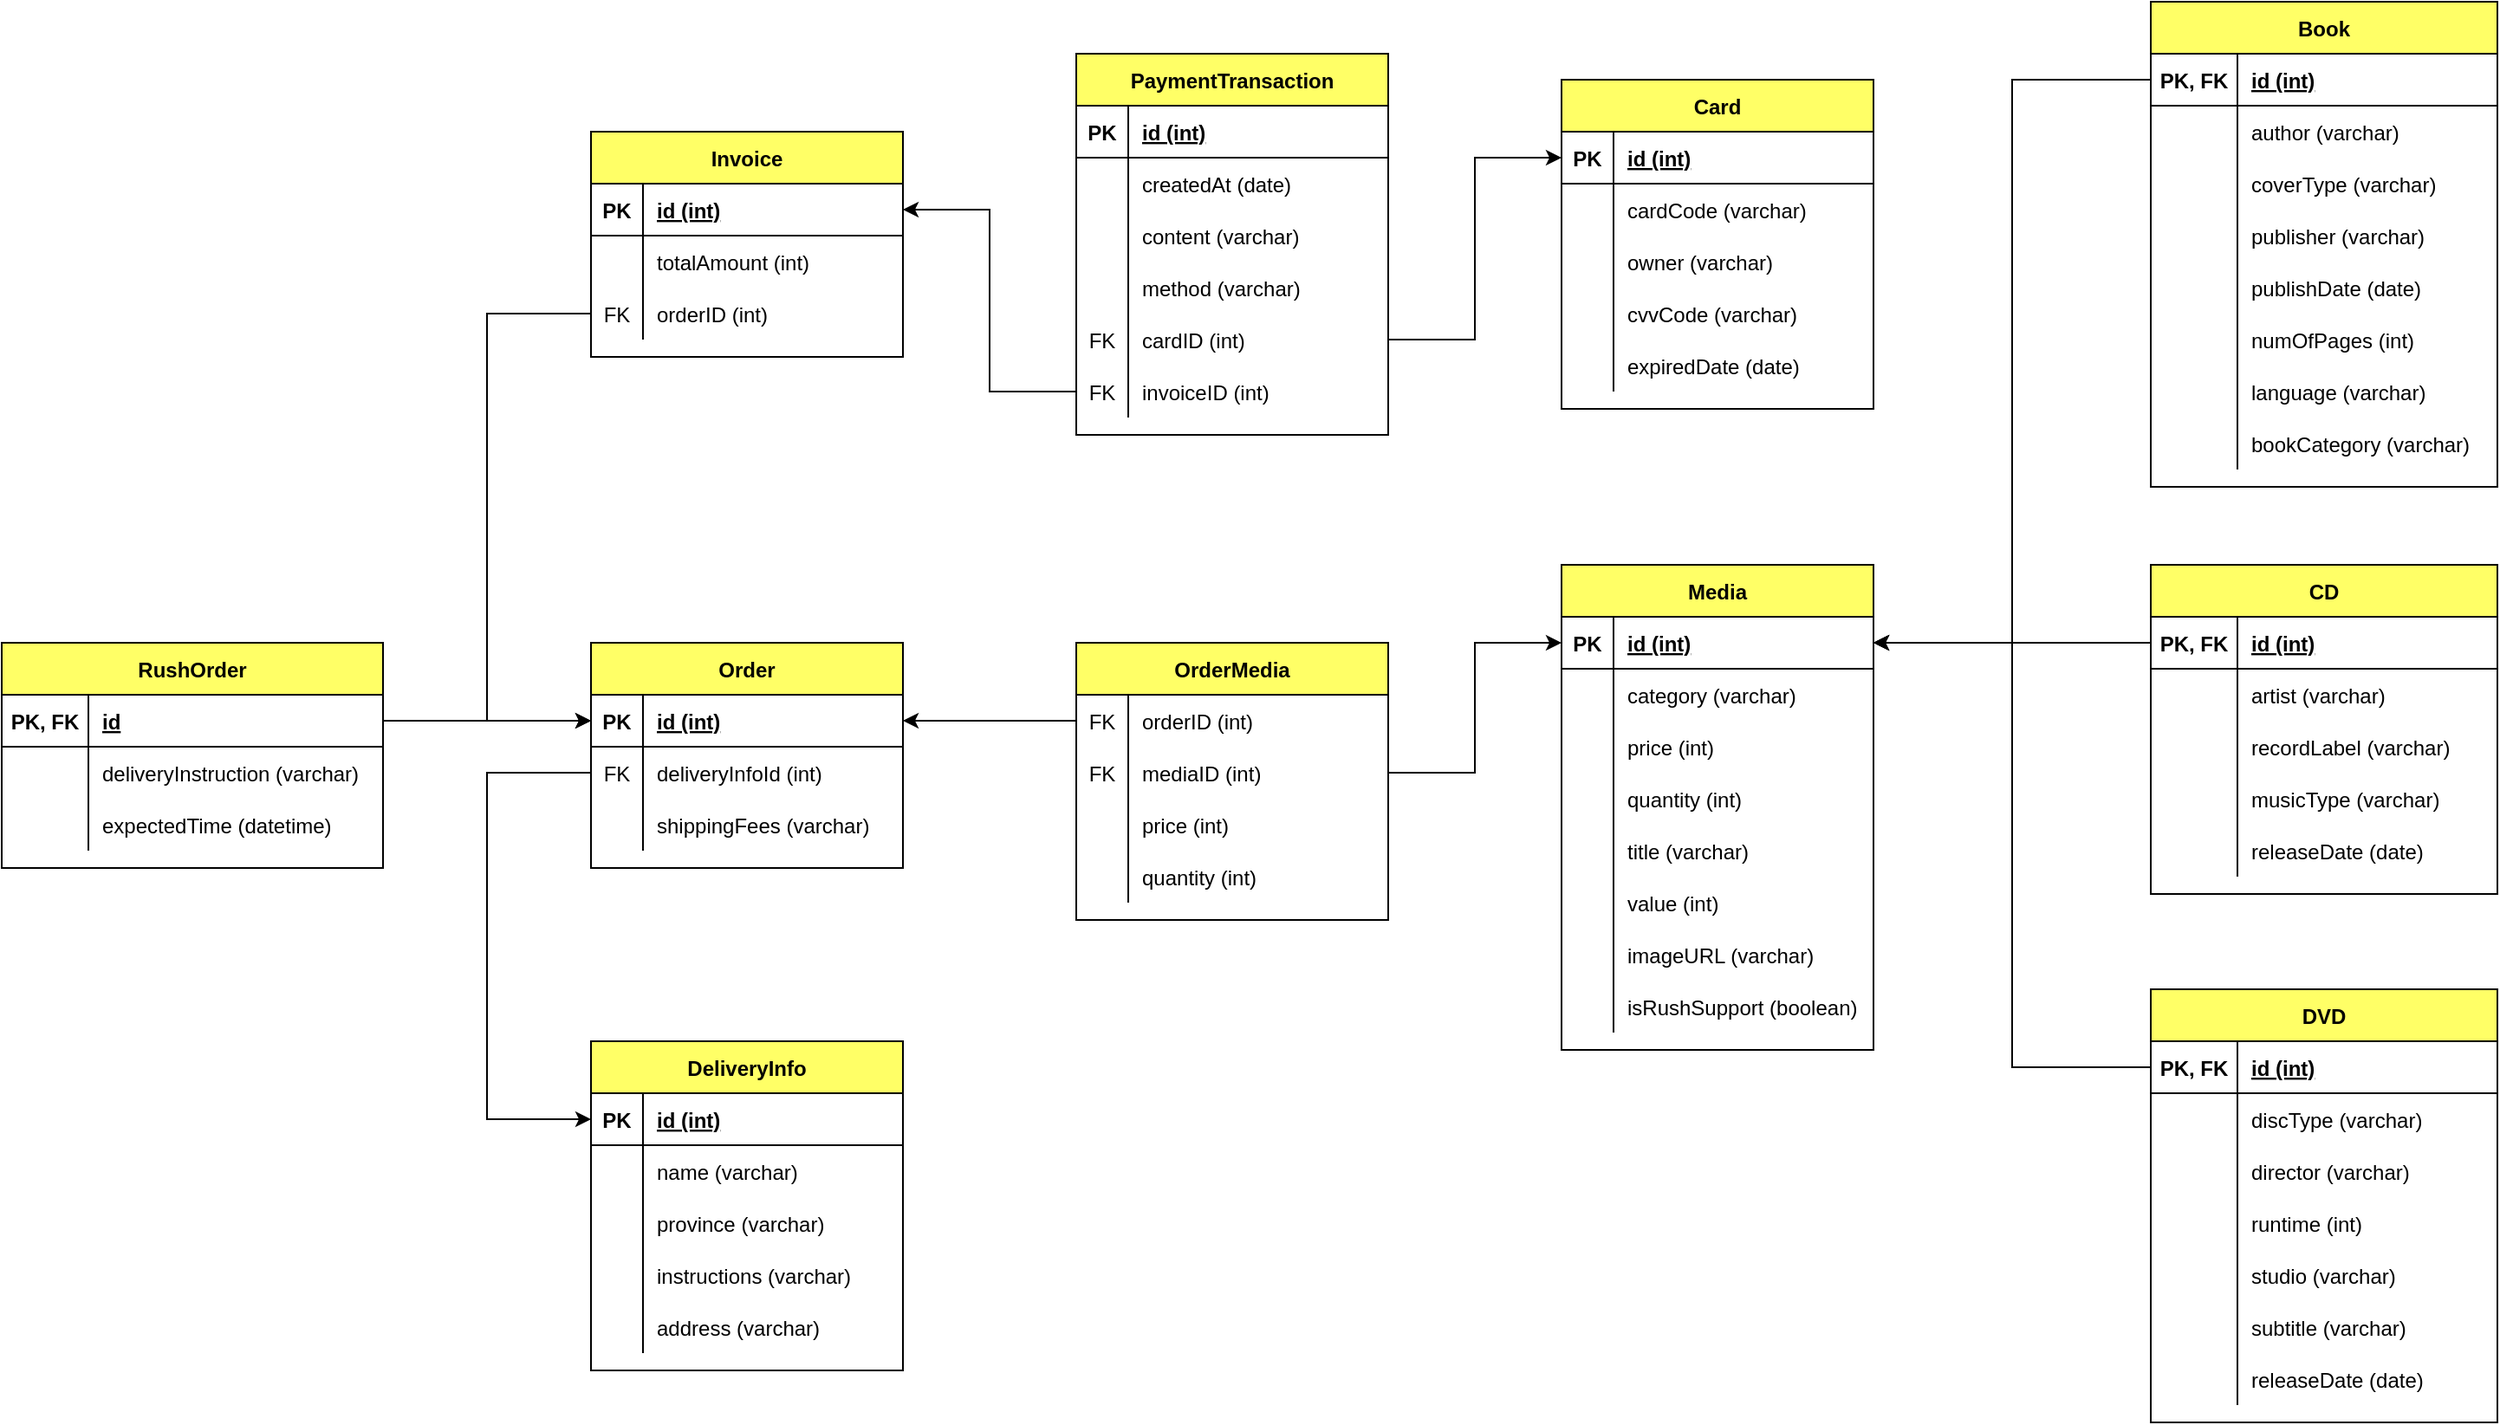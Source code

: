 <mxfile version="13.9.9" type="device"><diagram id="jTxpqxysxHSaUCalRtSN" name="Page-1"><mxGraphModel dx="1326" dy="806" grid="1" gridSize="10" guides="1" tooltips="1" connect="1" arrows="1" fold="1" page="1" pageScale="1" pageWidth="850" pageHeight="1100" math="0" shadow="0"><root><mxCell id="0"/><mxCell id="1" parent="0"/><mxCell id="RI4jL3FnaMd3yiGKj_Gd-1" value="DeliveryInfo" style="shape=table;startSize=30;container=1;collapsible=1;childLayout=tableLayout;fixedRows=1;rowLines=0;fontStyle=1;align=center;resizeLast=1;fillColor=#FFFF66;" parent="1" vertex="1"><mxGeometry x="390" y="710" width="180" height="190" as="geometry"/></mxCell><mxCell id="RI4jL3FnaMd3yiGKj_Gd-2" value="" style="shape=partialRectangle;collapsible=0;dropTarget=0;pointerEvents=0;fillColor=none;top=0;left=0;bottom=1;right=0;points=[[0,0.5],[1,0.5]];portConstraint=eastwest;" parent="RI4jL3FnaMd3yiGKj_Gd-1" vertex="1"><mxGeometry y="30" width="180" height="30" as="geometry"/></mxCell><mxCell id="RI4jL3FnaMd3yiGKj_Gd-3" value="PK" style="shape=partialRectangle;connectable=0;fillColor=none;top=0;left=0;bottom=0;right=0;fontStyle=1;overflow=hidden;" parent="RI4jL3FnaMd3yiGKj_Gd-2" vertex="1"><mxGeometry width="30" height="30" as="geometry"/></mxCell><mxCell id="RI4jL3FnaMd3yiGKj_Gd-4" value="id (int)" style="shape=partialRectangle;connectable=0;fillColor=none;top=0;left=0;bottom=0;right=0;align=left;spacingLeft=6;fontStyle=5;overflow=hidden;" parent="RI4jL3FnaMd3yiGKj_Gd-2" vertex="1"><mxGeometry x="30" width="150" height="30" as="geometry"/></mxCell><mxCell id="RI4jL3FnaMd3yiGKj_Gd-5" value="" style="shape=partialRectangle;collapsible=0;dropTarget=0;pointerEvents=0;fillColor=none;top=0;left=0;bottom=0;right=0;points=[[0,0.5],[1,0.5]];portConstraint=eastwest;" parent="RI4jL3FnaMd3yiGKj_Gd-1" vertex="1"><mxGeometry y="60" width="180" height="30" as="geometry"/></mxCell><mxCell id="RI4jL3FnaMd3yiGKj_Gd-6" value="" style="shape=partialRectangle;connectable=0;fillColor=none;top=0;left=0;bottom=0;right=0;editable=1;overflow=hidden;" parent="RI4jL3FnaMd3yiGKj_Gd-5" vertex="1"><mxGeometry width="30" height="30" as="geometry"/></mxCell><mxCell id="RI4jL3FnaMd3yiGKj_Gd-7" value="name (varchar)" style="shape=partialRectangle;connectable=0;fillColor=none;top=0;left=0;bottom=0;right=0;align=left;spacingLeft=6;overflow=hidden;" parent="RI4jL3FnaMd3yiGKj_Gd-5" vertex="1"><mxGeometry x="30" width="150" height="30" as="geometry"/></mxCell><mxCell id="RI4jL3FnaMd3yiGKj_Gd-8" value="" style="shape=partialRectangle;collapsible=0;dropTarget=0;pointerEvents=0;fillColor=none;top=0;left=0;bottom=0;right=0;points=[[0,0.5],[1,0.5]];portConstraint=eastwest;" parent="RI4jL3FnaMd3yiGKj_Gd-1" vertex="1"><mxGeometry y="90" width="180" height="30" as="geometry"/></mxCell><mxCell id="RI4jL3FnaMd3yiGKj_Gd-9" value="" style="shape=partialRectangle;connectable=0;fillColor=none;top=0;left=0;bottom=0;right=0;editable=1;overflow=hidden;" parent="RI4jL3FnaMd3yiGKj_Gd-8" vertex="1"><mxGeometry width="30" height="30" as="geometry"/></mxCell><mxCell id="RI4jL3FnaMd3yiGKj_Gd-10" value="province (varchar)" style="shape=partialRectangle;connectable=0;fillColor=none;top=0;left=0;bottom=0;right=0;align=left;spacingLeft=6;overflow=hidden;" parent="RI4jL3FnaMd3yiGKj_Gd-8" vertex="1"><mxGeometry x="30" width="150" height="30" as="geometry"/></mxCell><mxCell id="RI4jL3FnaMd3yiGKj_Gd-11" value="" style="shape=partialRectangle;collapsible=0;dropTarget=0;pointerEvents=0;fillColor=none;top=0;left=0;bottom=0;right=0;points=[[0,0.5],[1,0.5]];portConstraint=eastwest;" parent="RI4jL3FnaMd3yiGKj_Gd-1" vertex="1"><mxGeometry y="120" width="180" height="30" as="geometry"/></mxCell><mxCell id="RI4jL3FnaMd3yiGKj_Gd-12" value="" style="shape=partialRectangle;connectable=0;fillColor=none;top=0;left=0;bottom=0;right=0;editable=1;overflow=hidden;" parent="RI4jL3FnaMd3yiGKj_Gd-11" vertex="1"><mxGeometry width="30" height="30" as="geometry"/></mxCell><mxCell id="RI4jL3FnaMd3yiGKj_Gd-13" value="instructions (varchar)" style="shape=partialRectangle;connectable=0;fillColor=none;top=0;left=0;bottom=0;right=0;align=left;spacingLeft=6;overflow=hidden;" parent="RI4jL3FnaMd3yiGKj_Gd-11" vertex="1"><mxGeometry x="30" width="150" height="30" as="geometry"/></mxCell><mxCell id="RI4jL3FnaMd3yiGKj_Gd-15" value="" style="shape=partialRectangle;collapsible=0;dropTarget=0;pointerEvents=0;fillColor=none;top=0;left=0;bottom=0;right=0;points=[[0,0.5],[1,0.5]];portConstraint=eastwest;" parent="RI4jL3FnaMd3yiGKj_Gd-1" vertex="1"><mxGeometry y="150" width="180" height="30" as="geometry"/></mxCell><mxCell id="RI4jL3FnaMd3yiGKj_Gd-16" value="" style="shape=partialRectangle;connectable=0;fillColor=none;top=0;left=0;bottom=0;right=0;editable=1;overflow=hidden;" parent="RI4jL3FnaMd3yiGKj_Gd-15" vertex="1"><mxGeometry width="30" height="30" as="geometry"/></mxCell><mxCell id="RI4jL3FnaMd3yiGKj_Gd-17" value="address (varchar)" style="shape=partialRectangle;connectable=0;fillColor=none;top=0;left=0;bottom=0;right=0;align=left;spacingLeft=6;overflow=hidden;" parent="RI4jL3FnaMd3yiGKj_Gd-15" vertex="1"><mxGeometry x="30" width="150" height="30" as="geometry"/></mxCell><mxCell id="RI4jL3FnaMd3yiGKj_Gd-18" value="Order" style="shape=table;startSize=30;container=1;collapsible=1;childLayout=tableLayout;fixedRows=1;rowLines=0;fontStyle=1;align=center;resizeLast=1;fillColor=#FFFF66;" parent="1" vertex="1"><mxGeometry x="390" y="480" width="180" height="130" as="geometry"/></mxCell><mxCell id="RI4jL3FnaMd3yiGKj_Gd-19" value="" style="shape=partialRectangle;collapsible=0;dropTarget=0;pointerEvents=0;fillColor=none;top=0;left=0;bottom=1;right=0;points=[[0,0.5],[1,0.5]];portConstraint=eastwest;" parent="RI4jL3FnaMd3yiGKj_Gd-18" vertex="1"><mxGeometry y="30" width="180" height="30" as="geometry"/></mxCell><mxCell id="RI4jL3FnaMd3yiGKj_Gd-20" value="PK" style="shape=partialRectangle;connectable=0;fillColor=none;top=0;left=0;bottom=0;right=0;fontStyle=1;overflow=hidden;" parent="RI4jL3FnaMd3yiGKj_Gd-19" vertex="1"><mxGeometry width="30" height="30" as="geometry"/></mxCell><mxCell id="RI4jL3FnaMd3yiGKj_Gd-21" value="id (int)" style="shape=partialRectangle;connectable=0;fillColor=none;top=0;left=0;bottom=0;right=0;align=left;spacingLeft=6;fontStyle=5;overflow=hidden;" parent="RI4jL3FnaMd3yiGKj_Gd-19" vertex="1"><mxGeometry x="30" width="150" height="30" as="geometry"/></mxCell><mxCell id="RI4jL3FnaMd3yiGKj_Gd-25" value="" style="shape=partialRectangle;collapsible=0;dropTarget=0;pointerEvents=0;fillColor=none;top=0;left=0;bottom=0;right=0;points=[[0,0.5],[1,0.5]];portConstraint=eastwest;" parent="RI4jL3FnaMd3yiGKj_Gd-18" vertex="1"><mxGeometry y="60" width="180" height="30" as="geometry"/></mxCell><mxCell id="RI4jL3FnaMd3yiGKj_Gd-26" value="FK" style="shape=partialRectangle;connectable=0;fillColor=none;top=0;left=0;bottom=0;right=0;editable=1;overflow=hidden;" parent="RI4jL3FnaMd3yiGKj_Gd-25" vertex="1"><mxGeometry width="30" height="30" as="geometry"/></mxCell><mxCell id="RI4jL3FnaMd3yiGKj_Gd-27" value="deliveryInfoId (int)" style="shape=partialRectangle;connectable=0;fillColor=none;top=0;left=0;bottom=0;right=0;align=left;spacingLeft=6;overflow=hidden;" parent="RI4jL3FnaMd3yiGKj_Gd-25" vertex="1"><mxGeometry x="30" width="150" height="30" as="geometry"/></mxCell><mxCell id="RI4jL3FnaMd3yiGKj_Gd-22" value="" style="shape=partialRectangle;collapsible=0;dropTarget=0;pointerEvents=0;fillColor=none;top=0;left=0;bottom=0;right=0;points=[[0,0.5],[1,0.5]];portConstraint=eastwest;" parent="RI4jL3FnaMd3yiGKj_Gd-18" vertex="1"><mxGeometry y="90" width="180" height="30" as="geometry"/></mxCell><mxCell id="RI4jL3FnaMd3yiGKj_Gd-23" value="" style="shape=partialRectangle;connectable=0;fillColor=none;top=0;left=0;bottom=0;right=0;editable=1;overflow=hidden;" parent="RI4jL3FnaMd3yiGKj_Gd-22" vertex="1"><mxGeometry width="30" height="30" as="geometry"/></mxCell><mxCell id="RI4jL3FnaMd3yiGKj_Gd-24" value="shippingFees (varchar)" style="shape=partialRectangle;connectable=0;fillColor=none;top=0;left=0;bottom=0;right=0;align=left;spacingLeft=6;overflow=hidden;" parent="RI4jL3FnaMd3yiGKj_Gd-22" vertex="1"><mxGeometry x="30" width="150" height="30" as="geometry"/></mxCell><mxCell id="RI4jL3FnaMd3yiGKj_Gd-37" value="OrderMedia" style="shape=table;startSize=30;container=1;collapsible=1;childLayout=tableLayout;fixedRows=1;rowLines=0;fontStyle=1;align=center;resizeLast=1;fillColor=#FFFF66;" parent="1" vertex="1"><mxGeometry x="670" y="480" width="180" height="160" as="geometry"/></mxCell><mxCell id="RI4jL3FnaMd3yiGKj_Gd-41" value="" style="shape=partialRectangle;collapsible=0;dropTarget=0;pointerEvents=0;fillColor=none;top=0;left=0;bottom=0;right=0;points=[[0,0.5],[1,0.5]];portConstraint=eastwest;" parent="RI4jL3FnaMd3yiGKj_Gd-37" vertex="1"><mxGeometry y="30" width="180" height="30" as="geometry"/></mxCell><mxCell id="RI4jL3FnaMd3yiGKj_Gd-42" value="FK" style="shape=partialRectangle;connectable=0;fillColor=none;top=0;left=0;bottom=0;right=0;editable=1;overflow=hidden;" parent="RI4jL3FnaMd3yiGKj_Gd-41" vertex="1"><mxGeometry width="30" height="30" as="geometry"/></mxCell><mxCell id="RI4jL3FnaMd3yiGKj_Gd-43" value="orderID (int)" style="shape=partialRectangle;connectable=0;fillColor=none;top=0;left=0;bottom=0;right=0;align=left;spacingLeft=6;overflow=hidden;" parent="RI4jL3FnaMd3yiGKj_Gd-41" vertex="1"><mxGeometry x="30" width="150" height="30" as="geometry"/></mxCell><mxCell id="RI4jL3FnaMd3yiGKj_Gd-50" value="" style="shape=partialRectangle;collapsible=0;dropTarget=0;pointerEvents=0;fillColor=none;top=0;left=0;bottom=0;right=0;points=[[0,0.5],[1,0.5]];portConstraint=eastwest;" parent="RI4jL3FnaMd3yiGKj_Gd-37" vertex="1"><mxGeometry y="60" width="180" height="30" as="geometry"/></mxCell><mxCell id="RI4jL3FnaMd3yiGKj_Gd-51" value="FK" style="shape=partialRectangle;connectable=0;fillColor=none;top=0;left=0;bottom=0;right=0;editable=1;overflow=hidden;" parent="RI4jL3FnaMd3yiGKj_Gd-50" vertex="1"><mxGeometry width="30" height="30" as="geometry"/></mxCell><mxCell id="RI4jL3FnaMd3yiGKj_Gd-52" value="mediaID (int)" style="shape=partialRectangle;connectable=0;fillColor=none;top=0;left=0;bottom=0;right=0;align=left;spacingLeft=6;overflow=hidden;" parent="RI4jL3FnaMd3yiGKj_Gd-50" vertex="1"><mxGeometry x="30" width="150" height="30" as="geometry"/></mxCell><mxCell id="RI4jL3FnaMd3yiGKj_Gd-44" value="" style="shape=partialRectangle;collapsible=0;dropTarget=0;pointerEvents=0;fillColor=none;top=0;left=0;bottom=0;right=0;points=[[0,0.5],[1,0.5]];portConstraint=eastwest;" parent="RI4jL3FnaMd3yiGKj_Gd-37" vertex="1"><mxGeometry y="90" width="180" height="30" as="geometry"/></mxCell><mxCell id="RI4jL3FnaMd3yiGKj_Gd-45" value="" style="shape=partialRectangle;connectable=0;fillColor=none;top=0;left=0;bottom=0;right=0;editable=1;overflow=hidden;" parent="RI4jL3FnaMd3yiGKj_Gd-44" vertex="1"><mxGeometry width="30" height="30" as="geometry"/></mxCell><mxCell id="RI4jL3FnaMd3yiGKj_Gd-46" value="price (int)" style="shape=partialRectangle;connectable=0;fillColor=none;top=0;left=0;bottom=0;right=0;align=left;spacingLeft=6;overflow=hidden;" parent="RI4jL3FnaMd3yiGKj_Gd-44" vertex="1"><mxGeometry x="30" width="150" height="30" as="geometry"/></mxCell><mxCell id="RI4jL3FnaMd3yiGKj_Gd-47" value="" style="shape=partialRectangle;collapsible=0;dropTarget=0;pointerEvents=0;fillColor=none;top=0;left=0;bottom=0;right=0;points=[[0,0.5],[1,0.5]];portConstraint=eastwest;" parent="RI4jL3FnaMd3yiGKj_Gd-37" vertex="1"><mxGeometry y="120" width="180" height="30" as="geometry"/></mxCell><mxCell id="RI4jL3FnaMd3yiGKj_Gd-48" value="" style="shape=partialRectangle;connectable=0;fillColor=none;top=0;left=0;bottom=0;right=0;editable=1;overflow=hidden;" parent="RI4jL3FnaMd3yiGKj_Gd-47" vertex="1"><mxGeometry width="30" height="30" as="geometry"/></mxCell><mxCell id="RI4jL3FnaMd3yiGKj_Gd-49" value="quantity (int)" style="shape=partialRectangle;connectable=0;fillColor=none;top=0;left=0;bottom=0;right=0;align=left;spacingLeft=6;overflow=hidden;" parent="RI4jL3FnaMd3yiGKj_Gd-47" vertex="1"><mxGeometry x="30" width="150" height="30" as="geometry"/></mxCell><mxCell id="RI4jL3FnaMd3yiGKj_Gd-53" value="Media" style="shape=table;startSize=30;container=1;collapsible=1;childLayout=tableLayout;fixedRows=1;rowLines=0;fontStyle=1;align=center;resizeLast=1;fillColor=#FFFF66;" parent="1" vertex="1"><mxGeometry x="950" y="435" width="180" height="280" as="geometry"/></mxCell><mxCell id="RI4jL3FnaMd3yiGKj_Gd-54" value="" style="shape=partialRectangle;collapsible=0;dropTarget=0;pointerEvents=0;fillColor=none;top=0;left=0;bottom=1;right=0;points=[[0,0.5],[1,0.5]];portConstraint=eastwest;" parent="RI4jL3FnaMd3yiGKj_Gd-53" vertex="1"><mxGeometry y="30" width="180" height="30" as="geometry"/></mxCell><mxCell id="RI4jL3FnaMd3yiGKj_Gd-55" value="PK" style="shape=partialRectangle;connectable=0;fillColor=none;top=0;left=0;bottom=0;right=0;fontStyle=1;overflow=hidden;" parent="RI4jL3FnaMd3yiGKj_Gd-54" vertex="1"><mxGeometry width="30" height="30" as="geometry"/></mxCell><mxCell id="RI4jL3FnaMd3yiGKj_Gd-56" value="id (int)" style="shape=partialRectangle;connectable=0;fillColor=none;top=0;left=0;bottom=0;right=0;align=left;spacingLeft=6;fontStyle=5;overflow=hidden;" parent="RI4jL3FnaMd3yiGKj_Gd-54" vertex="1"><mxGeometry x="30" width="150" height="30" as="geometry"/></mxCell><mxCell id="RI4jL3FnaMd3yiGKj_Gd-57" value="" style="shape=partialRectangle;collapsible=0;dropTarget=0;pointerEvents=0;fillColor=none;top=0;left=0;bottom=0;right=0;points=[[0,0.5],[1,0.5]];portConstraint=eastwest;" parent="RI4jL3FnaMd3yiGKj_Gd-53" vertex="1"><mxGeometry y="60" width="180" height="30" as="geometry"/></mxCell><mxCell id="RI4jL3FnaMd3yiGKj_Gd-58" value="" style="shape=partialRectangle;connectable=0;fillColor=none;top=0;left=0;bottom=0;right=0;editable=1;overflow=hidden;" parent="RI4jL3FnaMd3yiGKj_Gd-57" vertex="1"><mxGeometry width="30" height="30" as="geometry"/></mxCell><mxCell id="RI4jL3FnaMd3yiGKj_Gd-59" value="category (varchar)" style="shape=partialRectangle;connectable=0;fillColor=none;top=0;left=0;bottom=0;right=0;align=left;spacingLeft=6;overflow=hidden;" parent="RI4jL3FnaMd3yiGKj_Gd-57" vertex="1"><mxGeometry x="30" width="150" height="30" as="geometry"/></mxCell><mxCell id="RI4jL3FnaMd3yiGKj_Gd-60" value="" style="shape=partialRectangle;collapsible=0;dropTarget=0;pointerEvents=0;fillColor=none;top=0;left=0;bottom=0;right=0;points=[[0,0.5],[1,0.5]];portConstraint=eastwest;" parent="RI4jL3FnaMd3yiGKj_Gd-53" vertex="1"><mxGeometry y="90" width="180" height="30" as="geometry"/></mxCell><mxCell id="RI4jL3FnaMd3yiGKj_Gd-61" value="" style="shape=partialRectangle;connectable=0;fillColor=none;top=0;left=0;bottom=0;right=0;editable=1;overflow=hidden;" parent="RI4jL3FnaMd3yiGKj_Gd-60" vertex="1"><mxGeometry width="30" height="30" as="geometry"/></mxCell><mxCell id="RI4jL3FnaMd3yiGKj_Gd-62" value="price (int)" style="shape=partialRectangle;connectable=0;fillColor=none;top=0;left=0;bottom=0;right=0;align=left;spacingLeft=6;overflow=hidden;" parent="RI4jL3FnaMd3yiGKj_Gd-60" vertex="1"><mxGeometry x="30" width="150" height="30" as="geometry"/></mxCell><mxCell id="RI4jL3FnaMd3yiGKj_Gd-63" value="" style="shape=partialRectangle;collapsible=0;dropTarget=0;pointerEvents=0;fillColor=none;top=0;left=0;bottom=0;right=0;points=[[0,0.5],[1,0.5]];portConstraint=eastwest;" parent="RI4jL3FnaMd3yiGKj_Gd-53" vertex="1"><mxGeometry y="120" width="180" height="30" as="geometry"/></mxCell><mxCell id="RI4jL3FnaMd3yiGKj_Gd-64" value="" style="shape=partialRectangle;connectable=0;fillColor=none;top=0;left=0;bottom=0;right=0;editable=1;overflow=hidden;" parent="RI4jL3FnaMd3yiGKj_Gd-63" vertex="1"><mxGeometry width="30" height="30" as="geometry"/></mxCell><mxCell id="RI4jL3FnaMd3yiGKj_Gd-65" value="quantity (int)" style="shape=partialRectangle;connectable=0;fillColor=none;top=0;left=0;bottom=0;right=0;align=left;spacingLeft=6;overflow=hidden;" parent="RI4jL3FnaMd3yiGKj_Gd-63" vertex="1"><mxGeometry x="30" width="150" height="30" as="geometry"/></mxCell><mxCell id="RI4jL3FnaMd3yiGKj_Gd-66" value="" style="shape=partialRectangle;collapsible=0;dropTarget=0;pointerEvents=0;fillColor=none;top=0;left=0;bottom=0;right=0;points=[[0,0.5],[1,0.5]];portConstraint=eastwest;" parent="RI4jL3FnaMd3yiGKj_Gd-53" vertex="1"><mxGeometry y="150" width="180" height="30" as="geometry"/></mxCell><mxCell id="RI4jL3FnaMd3yiGKj_Gd-67" value="" style="shape=partialRectangle;connectable=0;fillColor=none;top=0;left=0;bottom=0;right=0;editable=1;overflow=hidden;" parent="RI4jL3FnaMd3yiGKj_Gd-66" vertex="1"><mxGeometry width="30" height="30" as="geometry"/></mxCell><mxCell id="RI4jL3FnaMd3yiGKj_Gd-68" value="title (varchar)" style="shape=partialRectangle;connectable=0;fillColor=none;top=0;left=0;bottom=0;right=0;align=left;spacingLeft=6;overflow=hidden;" parent="RI4jL3FnaMd3yiGKj_Gd-66" vertex="1"><mxGeometry x="30" width="150" height="30" as="geometry"/></mxCell><mxCell id="RI4jL3FnaMd3yiGKj_Gd-69" value="" style="shape=partialRectangle;collapsible=0;dropTarget=0;pointerEvents=0;fillColor=none;top=0;left=0;bottom=0;right=0;points=[[0,0.5],[1,0.5]];portConstraint=eastwest;" parent="RI4jL3FnaMd3yiGKj_Gd-53" vertex="1"><mxGeometry y="180" width="180" height="30" as="geometry"/></mxCell><mxCell id="RI4jL3FnaMd3yiGKj_Gd-70" value="" style="shape=partialRectangle;connectable=0;fillColor=none;top=0;left=0;bottom=0;right=0;editable=1;overflow=hidden;" parent="RI4jL3FnaMd3yiGKj_Gd-69" vertex="1"><mxGeometry width="30" height="30" as="geometry"/></mxCell><mxCell id="RI4jL3FnaMd3yiGKj_Gd-71" value="value (int)" style="shape=partialRectangle;connectable=0;fillColor=none;top=0;left=0;bottom=0;right=0;align=left;spacingLeft=6;overflow=hidden;" parent="RI4jL3FnaMd3yiGKj_Gd-69" vertex="1"><mxGeometry x="30" width="150" height="30" as="geometry"/></mxCell><mxCell id="RI4jL3FnaMd3yiGKj_Gd-72" value="" style="shape=partialRectangle;collapsible=0;dropTarget=0;pointerEvents=0;fillColor=none;top=0;left=0;bottom=0;right=0;points=[[0,0.5],[1,0.5]];portConstraint=eastwest;" parent="RI4jL3FnaMd3yiGKj_Gd-53" vertex="1"><mxGeometry y="210" width="180" height="30" as="geometry"/></mxCell><mxCell id="RI4jL3FnaMd3yiGKj_Gd-73" value="" style="shape=partialRectangle;connectable=0;fillColor=none;top=0;left=0;bottom=0;right=0;editable=1;overflow=hidden;" parent="RI4jL3FnaMd3yiGKj_Gd-72" vertex="1"><mxGeometry width="30" height="30" as="geometry"/></mxCell><mxCell id="RI4jL3FnaMd3yiGKj_Gd-74" value="imageURL (varchar)" style="shape=partialRectangle;connectable=0;fillColor=none;top=0;left=0;bottom=0;right=0;align=left;spacingLeft=6;overflow=hidden;" parent="RI4jL3FnaMd3yiGKj_Gd-72" vertex="1"><mxGeometry x="30" width="150" height="30" as="geometry"/></mxCell><mxCell id="1JecVxwBWj9o6uwV0Y5A-1" value="" style="shape=partialRectangle;collapsible=0;dropTarget=0;pointerEvents=0;fillColor=none;top=0;left=0;bottom=0;right=0;points=[[0,0.5],[1,0.5]];portConstraint=eastwest;" vertex="1" parent="RI4jL3FnaMd3yiGKj_Gd-53"><mxGeometry y="240" width="180" height="30" as="geometry"/></mxCell><mxCell id="1JecVxwBWj9o6uwV0Y5A-2" value="" style="shape=partialRectangle;connectable=0;fillColor=none;top=0;left=0;bottom=0;right=0;editable=1;overflow=hidden;" vertex="1" parent="1JecVxwBWj9o6uwV0Y5A-1"><mxGeometry width="30" height="30" as="geometry"/></mxCell><mxCell id="1JecVxwBWj9o6uwV0Y5A-3" value="isRushSupport (boolean)" style="shape=partialRectangle;connectable=0;fillColor=none;top=0;left=0;bottom=0;right=0;align=left;spacingLeft=6;overflow=hidden;" vertex="1" parent="1JecVxwBWj9o6uwV0Y5A-1"><mxGeometry x="30" width="150" height="30" as="geometry"/></mxCell><mxCell id="RI4jL3FnaMd3yiGKj_Gd-75" value="CD" style="shape=table;startSize=30;container=1;collapsible=1;childLayout=tableLayout;fixedRows=1;rowLines=0;fontStyle=1;align=center;resizeLast=1;fillColor=#FFFF66;" parent="1" vertex="1"><mxGeometry x="1290" y="435" width="200" height="190" as="geometry"/></mxCell><mxCell id="RI4jL3FnaMd3yiGKj_Gd-76" value="" style="shape=partialRectangle;collapsible=0;dropTarget=0;pointerEvents=0;fillColor=none;top=0;left=0;bottom=1;right=0;points=[[0,0.5],[1,0.5]];portConstraint=eastwest;" parent="RI4jL3FnaMd3yiGKj_Gd-75" vertex="1"><mxGeometry y="30" width="200" height="30" as="geometry"/></mxCell><mxCell id="RI4jL3FnaMd3yiGKj_Gd-77" value="PK, FK" style="shape=partialRectangle;connectable=0;fillColor=none;top=0;left=0;bottom=0;right=0;fontStyle=1;overflow=hidden;" parent="RI4jL3FnaMd3yiGKj_Gd-76" vertex="1"><mxGeometry width="50" height="30" as="geometry"/></mxCell><mxCell id="RI4jL3FnaMd3yiGKj_Gd-78" value="id (int)" style="shape=partialRectangle;connectable=0;fillColor=none;top=0;left=0;bottom=0;right=0;align=left;spacingLeft=6;fontStyle=5;overflow=hidden;" parent="RI4jL3FnaMd3yiGKj_Gd-76" vertex="1"><mxGeometry x="50" width="150" height="30" as="geometry"/></mxCell><mxCell id="RI4jL3FnaMd3yiGKj_Gd-79" value="" style="shape=partialRectangle;collapsible=0;dropTarget=0;pointerEvents=0;fillColor=none;top=0;left=0;bottom=0;right=0;points=[[0,0.5],[1,0.5]];portConstraint=eastwest;" parent="RI4jL3FnaMd3yiGKj_Gd-75" vertex="1"><mxGeometry y="60" width="200" height="30" as="geometry"/></mxCell><mxCell id="RI4jL3FnaMd3yiGKj_Gd-80" value="" style="shape=partialRectangle;connectable=0;fillColor=none;top=0;left=0;bottom=0;right=0;editable=1;overflow=hidden;" parent="RI4jL3FnaMd3yiGKj_Gd-79" vertex="1"><mxGeometry width="50" height="30" as="geometry"/></mxCell><mxCell id="RI4jL3FnaMd3yiGKj_Gd-81" value="artist (varchar)" style="shape=partialRectangle;connectable=0;fillColor=none;top=0;left=0;bottom=0;right=0;align=left;spacingLeft=6;overflow=hidden;" parent="RI4jL3FnaMd3yiGKj_Gd-79" vertex="1"><mxGeometry x="50" width="150" height="30" as="geometry"/></mxCell><mxCell id="RI4jL3FnaMd3yiGKj_Gd-82" value="" style="shape=partialRectangle;collapsible=0;dropTarget=0;pointerEvents=0;fillColor=none;top=0;left=0;bottom=0;right=0;points=[[0,0.5],[1,0.5]];portConstraint=eastwest;" parent="RI4jL3FnaMd3yiGKj_Gd-75" vertex="1"><mxGeometry y="90" width="200" height="30" as="geometry"/></mxCell><mxCell id="RI4jL3FnaMd3yiGKj_Gd-83" value="" style="shape=partialRectangle;connectable=0;fillColor=none;top=0;left=0;bottom=0;right=0;editable=1;overflow=hidden;" parent="RI4jL3FnaMd3yiGKj_Gd-82" vertex="1"><mxGeometry width="50" height="30" as="geometry"/></mxCell><mxCell id="RI4jL3FnaMd3yiGKj_Gd-84" value="recordLabel (varchar)" style="shape=partialRectangle;connectable=0;fillColor=none;top=0;left=0;bottom=0;right=0;align=left;spacingLeft=6;overflow=hidden;" parent="RI4jL3FnaMd3yiGKj_Gd-82" vertex="1"><mxGeometry x="50" width="150" height="30" as="geometry"/></mxCell><mxCell id="RI4jL3FnaMd3yiGKj_Gd-85" value="" style="shape=partialRectangle;collapsible=0;dropTarget=0;pointerEvents=0;fillColor=none;top=0;left=0;bottom=0;right=0;points=[[0,0.5],[1,0.5]];portConstraint=eastwest;" parent="RI4jL3FnaMd3yiGKj_Gd-75" vertex="1"><mxGeometry y="120" width="200" height="30" as="geometry"/></mxCell><mxCell id="RI4jL3FnaMd3yiGKj_Gd-86" value="" style="shape=partialRectangle;connectable=0;fillColor=none;top=0;left=0;bottom=0;right=0;editable=1;overflow=hidden;" parent="RI4jL3FnaMd3yiGKj_Gd-85" vertex="1"><mxGeometry width="50" height="30" as="geometry"/></mxCell><mxCell id="RI4jL3FnaMd3yiGKj_Gd-87" value="musicType (varchar)" style="shape=partialRectangle;connectable=0;fillColor=none;top=0;left=0;bottom=0;right=0;align=left;spacingLeft=6;overflow=hidden;" parent="RI4jL3FnaMd3yiGKj_Gd-85" vertex="1"><mxGeometry x="50" width="150" height="30" as="geometry"/></mxCell><mxCell id="RI4jL3FnaMd3yiGKj_Gd-88" value="" style="shape=partialRectangle;collapsible=0;dropTarget=0;pointerEvents=0;fillColor=none;top=0;left=0;bottom=0;right=0;points=[[0,0.5],[1,0.5]];portConstraint=eastwest;" parent="RI4jL3FnaMd3yiGKj_Gd-75" vertex="1"><mxGeometry y="150" width="200" height="30" as="geometry"/></mxCell><mxCell id="RI4jL3FnaMd3yiGKj_Gd-89" value="" style="shape=partialRectangle;connectable=0;fillColor=none;top=0;left=0;bottom=0;right=0;editable=1;overflow=hidden;" parent="RI4jL3FnaMd3yiGKj_Gd-88" vertex="1"><mxGeometry width="50" height="30" as="geometry"/></mxCell><mxCell id="RI4jL3FnaMd3yiGKj_Gd-90" value="releaseDate (date)" style="shape=partialRectangle;connectable=0;fillColor=none;top=0;left=0;bottom=0;right=0;align=left;spacingLeft=6;overflow=hidden;" parent="RI4jL3FnaMd3yiGKj_Gd-88" vertex="1"><mxGeometry x="50" width="150" height="30" as="geometry"/></mxCell><mxCell id="RI4jL3FnaMd3yiGKj_Gd-91" value="Book" style="shape=table;startSize=30;container=1;collapsible=1;childLayout=tableLayout;fixedRows=1;rowLines=0;fontStyle=1;align=center;resizeLast=1;fillColor=#FFFF66;" parent="1" vertex="1"><mxGeometry x="1290" y="110" width="200" height="280" as="geometry"/></mxCell><mxCell id="RI4jL3FnaMd3yiGKj_Gd-92" value="" style="shape=partialRectangle;collapsible=0;dropTarget=0;pointerEvents=0;fillColor=none;top=0;left=0;bottom=1;right=0;points=[[0,0.5],[1,0.5]];portConstraint=eastwest;" parent="RI4jL3FnaMd3yiGKj_Gd-91" vertex="1"><mxGeometry y="30" width="200" height="30" as="geometry"/></mxCell><mxCell id="RI4jL3FnaMd3yiGKj_Gd-93" value="PK, FK" style="shape=partialRectangle;connectable=0;fillColor=none;top=0;left=0;bottom=0;right=0;fontStyle=1;overflow=hidden;" parent="RI4jL3FnaMd3yiGKj_Gd-92" vertex="1"><mxGeometry width="50" height="30" as="geometry"/></mxCell><mxCell id="RI4jL3FnaMd3yiGKj_Gd-94" value="id (int)" style="shape=partialRectangle;connectable=0;fillColor=none;top=0;left=0;bottom=0;right=0;align=left;spacingLeft=6;fontStyle=5;overflow=hidden;" parent="RI4jL3FnaMd3yiGKj_Gd-92" vertex="1"><mxGeometry x="50" width="150" height="30" as="geometry"/></mxCell><mxCell id="RI4jL3FnaMd3yiGKj_Gd-95" value="" style="shape=partialRectangle;collapsible=0;dropTarget=0;pointerEvents=0;fillColor=none;top=0;left=0;bottom=0;right=0;points=[[0,0.5],[1,0.5]];portConstraint=eastwest;" parent="RI4jL3FnaMd3yiGKj_Gd-91" vertex="1"><mxGeometry y="60" width="200" height="30" as="geometry"/></mxCell><mxCell id="RI4jL3FnaMd3yiGKj_Gd-96" value="" style="shape=partialRectangle;connectable=0;fillColor=none;top=0;left=0;bottom=0;right=0;editable=1;overflow=hidden;" parent="RI4jL3FnaMd3yiGKj_Gd-95" vertex="1"><mxGeometry width="50" height="30" as="geometry"/></mxCell><mxCell id="RI4jL3FnaMd3yiGKj_Gd-97" value="author (varchar)" style="shape=partialRectangle;connectable=0;fillColor=none;top=0;left=0;bottom=0;right=0;align=left;spacingLeft=6;overflow=hidden;" parent="RI4jL3FnaMd3yiGKj_Gd-95" vertex="1"><mxGeometry x="50" width="150" height="30" as="geometry"/></mxCell><mxCell id="RI4jL3FnaMd3yiGKj_Gd-98" value="" style="shape=partialRectangle;collapsible=0;dropTarget=0;pointerEvents=0;fillColor=none;top=0;left=0;bottom=0;right=0;points=[[0,0.5],[1,0.5]];portConstraint=eastwest;" parent="RI4jL3FnaMd3yiGKj_Gd-91" vertex="1"><mxGeometry y="90" width="200" height="30" as="geometry"/></mxCell><mxCell id="RI4jL3FnaMd3yiGKj_Gd-99" value="" style="shape=partialRectangle;connectable=0;fillColor=none;top=0;left=0;bottom=0;right=0;editable=1;overflow=hidden;" parent="RI4jL3FnaMd3yiGKj_Gd-98" vertex="1"><mxGeometry width="50" height="30" as="geometry"/></mxCell><mxCell id="RI4jL3FnaMd3yiGKj_Gd-100" value="coverType (varchar)" style="shape=partialRectangle;connectable=0;fillColor=none;top=0;left=0;bottom=0;right=0;align=left;spacingLeft=6;overflow=hidden;" parent="RI4jL3FnaMd3yiGKj_Gd-98" vertex="1"><mxGeometry x="50" width="150" height="30" as="geometry"/></mxCell><mxCell id="RI4jL3FnaMd3yiGKj_Gd-101" value="" style="shape=partialRectangle;collapsible=0;dropTarget=0;pointerEvents=0;fillColor=none;top=0;left=0;bottom=0;right=0;points=[[0,0.5],[1,0.5]];portConstraint=eastwest;" parent="RI4jL3FnaMd3yiGKj_Gd-91" vertex="1"><mxGeometry y="120" width="200" height="30" as="geometry"/></mxCell><mxCell id="RI4jL3FnaMd3yiGKj_Gd-102" value="" style="shape=partialRectangle;connectable=0;fillColor=none;top=0;left=0;bottom=0;right=0;editable=1;overflow=hidden;" parent="RI4jL3FnaMd3yiGKj_Gd-101" vertex="1"><mxGeometry width="50" height="30" as="geometry"/></mxCell><mxCell id="RI4jL3FnaMd3yiGKj_Gd-103" value="publisher (varchar)" style="shape=partialRectangle;connectable=0;fillColor=none;top=0;left=0;bottom=0;right=0;align=left;spacingLeft=6;overflow=hidden;" parent="RI4jL3FnaMd3yiGKj_Gd-101" vertex="1"><mxGeometry x="50" width="150" height="30" as="geometry"/></mxCell><mxCell id="RI4jL3FnaMd3yiGKj_Gd-104" value="" style="shape=partialRectangle;collapsible=0;dropTarget=0;pointerEvents=0;fillColor=none;top=0;left=0;bottom=0;right=0;points=[[0,0.5],[1,0.5]];portConstraint=eastwest;" parent="RI4jL3FnaMd3yiGKj_Gd-91" vertex="1"><mxGeometry y="150" width="200" height="30" as="geometry"/></mxCell><mxCell id="RI4jL3FnaMd3yiGKj_Gd-105" value="" style="shape=partialRectangle;connectable=0;fillColor=none;top=0;left=0;bottom=0;right=0;editable=1;overflow=hidden;" parent="RI4jL3FnaMd3yiGKj_Gd-104" vertex="1"><mxGeometry width="50" height="30" as="geometry"/></mxCell><mxCell id="RI4jL3FnaMd3yiGKj_Gd-106" value="publishDate (date)" style="shape=partialRectangle;connectable=0;fillColor=none;top=0;left=0;bottom=0;right=0;align=left;spacingLeft=6;overflow=hidden;" parent="RI4jL3FnaMd3yiGKj_Gd-104" vertex="1"><mxGeometry x="50" width="150" height="30" as="geometry"/></mxCell><mxCell id="RI4jL3FnaMd3yiGKj_Gd-107" value="" style="shape=partialRectangle;collapsible=0;dropTarget=0;pointerEvents=0;fillColor=none;top=0;left=0;bottom=0;right=0;points=[[0,0.5],[1,0.5]];portConstraint=eastwest;" parent="RI4jL3FnaMd3yiGKj_Gd-91" vertex="1"><mxGeometry y="180" width="200" height="30" as="geometry"/></mxCell><mxCell id="RI4jL3FnaMd3yiGKj_Gd-108" value="" style="shape=partialRectangle;connectable=0;fillColor=none;top=0;left=0;bottom=0;right=0;editable=1;overflow=hidden;" parent="RI4jL3FnaMd3yiGKj_Gd-107" vertex="1"><mxGeometry width="50" height="30" as="geometry"/></mxCell><mxCell id="RI4jL3FnaMd3yiGKj_Gd-109" value="numOfPages (int)" style="shape=partialRectangle;connectable=0;fillColor=none;top=0;left=0;bottom=0;right=0;align=left;spacingLeft=6;overflow=hidden;" parent="RI4jL3FnaMd3yiGKj_Gd-107" vertex="1"><mxGeometry x="50" width="150" height="30" as="geometry"/></mxCell><mxCell id="RI4jL3FnaMd3yiGKj_Gd-110" value="" style="shape=partialRectangle;collapsible=0;dropTarget=0;pointerEvents=0;fillColor=none;top=0;left=0;bottom=0;right=0;points=[[0,0.5],[1,0.5]];portConstraint=eastwest;" parent="RI4jL3FnaMd3yiGKj_Gd-91" vertex="1"><mxGeometry y="210" width="200" height="30" as="geometry"/></mxCell><mxCell id="RI4jL3FnaMd3yiGKj_Gd-111" value="" style="shape=partialRectangle;connectable=0;fillColor=none;top=0;left=0;bottom=0;right=0;editable=1;overflow=hidden;" parent="RI4jL3FnaMd3yiGKj_Gd-110" vertex="1"><mxGeometry width="50" height="30" as="geometry"/></mxCell><mxCell id="RI4jL3FnaMd3yiGKj_Gd-112" value="language (varchar)" style="shape=partialRectangle;connectable=0;fillColor=none;top=0;left=0;bottom=0;right=0;align=left;spacingLeft=6;overflow=hidden;" parent="RI4jL3FnaMd3yiGKj_Gd-110" vertex="1"><mxGeometry x="50" width="150" height="30" as="geometry"/></mxCell><mxCell id="RI4jL3FnaMd3yiGKj_Gd-113" value="" style="shape=partialRectangle;collapsible=0;dropTarget=0;pointerEvents=0;fillColor=none;top=0;left=0;bottom=0;right=0;points=[[0,0.5],[1,0.5]];portConstraint=eastwest;" parent="RI4jL3FnaMd3yiGKj_Gd-91" vertex="1"><mxGeometry y="240" width="200" height="30" as="geometry"/></mxCell><mxCell id="RI4jL3FnaMd3yiGKj_Gd-114" value="" style="shape=partialRectangle;connectable=0;fillColor=none;top=0;left=0;bottom=0;right=0;editable=1;overflow=hidden;" parent="RI4jL3FnaMd3yiGKj_Gd-113" vertex="1"><mxGeometry width="50" height="30" as="geometry"/></mxCell><mxCell id="RI4jL3FnaMd3yiGKj_Gd-115" value="bookCategory (varchar)" style="shape=partialRectangle;connectable=0;fillColor=none;top=0;left=0;bottom=0;right=0;align=left;spacingLeft=6;overflow=hidden;" parent="RI4jL3FnaMd3yiGKj_Gd-113" vertex="1"><mxGeometry x="50" width="150" height="30" as="geometry"/></mxCell><mxCell id="RI4jL3FnaMd3yiGKj_Gd-116" value="DVD" style="shape=table;startSize=30;container=1;collapsible=1;childLayout=tableLayout;fixedRows=1;rowLines=0;fontStyle=1;align=center;resizeLast=1;fillColor=#FFFF66;" parent="1" vertex="1"><mxGeometry x="1290" y="680" width="200" height="250" as="geometry"/></mxCell><mxCell id="RI4jL3FnaMd3yiGKj_Gd-117" value="" style="shape=partialRectangle;collapsible=0;dropTarget=0;pointerEvents=0;fillColor=none;top=0;left=0;bottom=1;right=0;points=[[0,0.5],[1,0.5]];portConstraint=eastwest;" parent="RI4jL3FnaMd3yiGKj_Gd-116" vertex="1"><mxGeometry y="30" width="200" height="30" as="geometry"/></mxCell><mxCell id="RI4jL3FnaMd3yiGKj_Gd-118" value="PK, FK" style="shape=partialRectangle;connectable=0;fillColor=none;top=0;left=0;bottom=0;right=0;fontStyle=1;overflow=hidden;" parent="RI4jL3FnaMd3yiGKj_Gd-117" vertex="1"><mxGeometry width="50" height="30" as="geometry"/></mxCell><mxCell id="RI4jL3FnaMd3yiGKj_Gd-119" value="id (int)" style="shape=partialRectangle;connectable=0;fillColor=none;top=0;left=0;bottom=0;right=0;align=left;spacingLeft=6;fontStyle=5;overflow=hidden;" parent="RI4jL3FnaMd3yiGKj_Gd-117" vertex="1"><mxGeometry x="50" width="150" height="30" as="geometry"/></mxCell><mxCell id="RI4jL3FnaMd3yiGKj_Gd-120" value="" style="shape=partialRectangle;collapsible=0;dropTarget=0;pointerEvents=0;fillColor=none;top=0;left=0;bottom=0;right=0;points=[[0,0.5],[1,0.5]];portConstraint=eastwest;" parent="RI4jL3FnaMd3yiGKj_Gd-116" vertex="1"><mxGeometry y="60" width="200" height="30" as="geometry"/></mxCell><mxCell id="RI4jL3FnaMd3yiGKj_Gd-121" value="" style="shape=partialRectangle;connectable=0;fillColor=none;top=0;left=0;bottom=0;right=0;editable=1;overflow=hidden;" parent="RI4jL3FnaMd3yiGKj_Gd-120" vertex="1"><mxGeometry width="50" height="30" as="geometry"/></mxCell><mxCell id="RI4jL3FnaMd3yiGKj_Gd-122" value="discType (varchar)" style="shape=partialRectangle;connectable=0;fillColor=none;top=0;left=0;bottom=0;right=0;align=left;spacingLeft=6;overflow=hidden;" parent="RI4jL3FnaMd3yiGKj_Gd-120" vertex="1"><mxGeometry x="50" width="150" height="30" as="geometry"/></mxCell><mxCell id="RI4jL3FnaMd3yiGKj_Gd-123" value="" style="shape=partialRectangle;collapsible=0;dropTarget=0;pointerEvents=0;fillColor=none;top=0;left=0;bottom=0;right=0;points=[[0,0.5],[1,0.5]];portConstraint=eastwest;" parent="RI4jL3FnaMd3yiGKj_Gd-116" vertex="1"><mxGeometry y="90" width="200" height="30" as="geometry"/></mxCell><mxCell id="RI4jL3FnaMd3yiGKj_Gd-124" value="" style="shape=partialRectangle;connectable=0;fillColor=none;top=0;left=0;bottom=0;right=0;editable=1;overflow=hidden;" parent="RI4jL3FnaMd3yiGKj_Gd-123" vertex="1"><mxGeometry width="50" height="30" as="geometry"/></mxCell><mxCell id="RI4jL3FnaMd3yiGKj_Gd-125" value="director (varchar)" style="shape=partialRectangle;connectable=0;fillColor=none;top=0;left=0;bottom=0;right=0;align=left;spacingLeft=6;overflow=hidden;" parent="RI4jL3FnaMd3yiGKj_Gd-123" vertex="1"><mxGeometry x="50" width="150" height="30" as="geometry"/></mxCell><mxCell id="RI4jL3FnaMd3yiGKj_Gd-126" value="" style="shape=partialRectangle;collapsible=0;dropTarget=0;pointerEvents=0;fillColor=none;top=0;left=0;bottom=0;right=0;points=[[0,0.5],[1,0.5]];portConstraint=eastwest;" parent="RI4jL3FnaMd3yiGKj_Gd-116" vertex="1"><mxGeometry y="120" width="200" height="30" as="geometry"/></mxCell><mxCell id="RI4jL3FnaMd3yiGKj_Gd-127" value="" style="shape=partialRectangle;connectable=0;fillColor=none;top=0;left=0;bottom=0;right=0;editable=1;overflow=hidden;" parent="RI4jL3FnaMd3yiGKj_Gd-126" vertex="1"><mxGeometry width="50" height="30" as="geometry"/></mxCell><mxCell id="RI4jL3FnaMd3yiGKj_Gd-128" value="runtime (int)" style="shape=partialRectangle;connectable=0;fillColor=none;top=0;left=0;bottom=0;right=0;align=left;spacingLeft=6;overflow=hidden;" parent="RI4jL3FnaMd3yiGKj_Gd-126" vertex="1"><mxGeometry x="50" width="150" height="30" as="geometry"/></mxCell><mxCell id="RI4jL3FnaMd3yiGKj_Gd-129" value="" style="shape=partialRectangle;collapsible=0;dropTarget=0;pointerEvents=0;fillColor=none;top=0;left=0;bottom=0;right=0;points=[[0,0.5],[1,0.5]];portConstraint=eastwest;" parent="RI4jL3FnaMd3yiGKj_Gd-116" vertex="1"><mxGeometry y="150" width="200" height="30" as="geometry"/></mxCell><mxCell id="RI4jL3FnaMd3yiGKj_Gd-130" value="" style="shape=partialRectangle;connectable=0;fillColor=none;top=0;left=0;bottom=0;right=0;editable=1;overflow=hidden;" parent="RI4jL3FnaMd3yiGKj_Gd-129" vertex="1"><mxGeometry width="50" height="30" as="geometry"/></mxCell><mxCell id="RI4jL3FnaMd3yiGKj_Gd-131" value="studio (varchar)" style="shape=partialRectangle;connectable=0;fillColor=none;top=0;left=0;bottom=0;right=0;align=left;spacingLeft=6;overflow=hidden;" parent="RI4jL3FnaMd3yiGKj_Gd-129" vertex="1"><mxGeometry x="50" width="150" height="30" as="geometry"/></mxCell><mxCell id="RI4jL3FnaMd3yiGKj_Gd-132" value="" style="shape=partialRectangle;collapsible=0;dropTarget=0;pointerEvents=0;fillColor=none;top=0;left=0;bottom=0;right=0;points=[[0,0.5],[1,0.5]];portConstraint=eastwest;" parent="RI4jL3FnaMd3yiGKj_Gd-116" vertex="1"><mxGeometry y="180" width="200" height="30" as="geometry"/></mxCell><mxCell id="RI4jL3FnaMd3yiGKj_Gd-133" value="" style="shape=partialRectangle;connectable=0;fillColor=none;top=0;left=0;bottom=0;right=0;editable=1;overflow=hidden;" parent="RI4jL3FnaMd3yiGKj_Gd-132" vertex="1"><mxGeometry width="50" height="30" as="geometry"/></mxCell><mxCell id="RI4jL3FnaMd3yiGKj_Gd-134" value="subtitle (varchar)" style="shape=partialRectangle;connectable=0;fillColor=none;top=0;left=0;bottom=0;right=0;align=left;spacingLeft=6;overflow=hidden;" parent="RI4jL3FnaMd3yiGKj_Gd-132" vertex="1"><mxGeometry x="50" width="150" height="30" as="geometry"/></mxCell><mxCell id="RI4jL3FnaMd3yiGKj_Gd-135" value="" style="shape=partialRectangle;collapsible=0;dropTarget=0;pointerEvents=0;fillColor=none;top=0;left=0;bottom=0;right=0;points=[[0,0.5],[1,0.5]];portConstraint=eastwest;" parent="RI4jL3FnaMd3yiGKj_Gd-116" vertex="1"><mxGeometry y="210" width="200" height="30" as="geometry"/></mxCell><mxCell id="RI4jL3FnaMd3yiGKj_Gd-136" value="" style="shape=partialRectangle;connectable=0;fillColor=none;top=0;left=0;bottom=0;right=0;editable=1;overflow=hidden;" parent="RI4jL3FnaMd3yiGKj_Gd-135" vertex="1"><mxGeometry width="50" height="30" as="geometry"/></mxCell><mxCell id="RI4jL3FnaMd3yiGKj_Gd-137" value="releaseDate (date)" style="shape=partialRectangle;connectable=0;fillColor=none;top=0;left=0;bottom=0;right=0;align=left;spacingLeft=6;overflow=hidden;" parent="RI4jL3FnaMd3yiGKj_Gd-135" vertex="1"><mxGeometry x="50" width="150" height="30" as="geometry"/></mxCell><mxCell id="RI4jL3FnaMd3yiGKj_Gd-138" value="Invoice" style="shape=table;startSize=30;container=1;collapsible=1;childLayout=tableLayout;fixedRows=1;rowLines=0;fontStyle=1;align=center;resizeLast=1;fillColor=#FFFF66;" parent="1" vertex="1"><mxGeometry x="390" y="185" width="180" height="130" as="geometry"/></mxCell><mxCell id="RI4jL3FnaMd3yiGKj_Gd-139" value="" style="shape=partialRectangle;collapsible=0;dropTarget=0;pointerEvents=0;fillColor=none;top=0;left=0;bottom=1;right=0;points=[[0,0.5],[1,0.5]];portConstraint=eastwest;" parent="RI4jL3FnaMd3yiGKj_Gd-138" vertex="1"><mxGeometry y="30" width="180" height="30" as="geometry"/></mxCell><mxCell id="RI4jL3FnaMd3yiGKj_Gd-140" value="PK" style="shape=partialRectangle;connectable=0;fillColor=none;top=0;left=0;bottom=0;right=0;fontStyle=1;overflow=hidden;" parent="RI4jL3FnaMd3yiGKj_Gd-139" vertex="1"><mxGeometry width="30" height="30" as="geometry"/></mxCell><mxCell id="RI4jL3FnaMd3yiGKj_Gd-141" value="id (int)" style="shape=partialRectangle;connectable=0;fillColor=none;top=0;left=0;bottom=0;right=0;align=left;spacingLeft=6;fontStyle=5;overflow=hidden;" parent="RI4jL3FnaMd3yiGKj_Gd-139" vertex="1"><mxGeometry x="30" width="150" height="30" as="geometry"/></mxCell><mxCell id="RI4jL3FnaMd3yiGKj_Gd-142" value="" style="shape=partialRectangle;collapsible=0;dropTarget=0;pointerEvents=0;fillColor=none;top=0;left=0;bottom=0;right=0;points=[[0,0.5],[1,0.5]];portConstraint=eastwest;" parent="RI4jL3FnaMd3yiGKj_Gd-138" vertex="1"><mxGeometry y="60" width="180" height="30" as="geometry"/></mxCell><mxCell id="RI4jL3FnaMd3yiGKj_Gd-143" value="" style="shape=partialRectangle;connectable=0;fillColor=none;top=0;left=0;bottom=0;right=0;editable=1;overflow=hidden;" parent="RI4jL3FnaMd3yiGKj_Gd-142" vertex="1"><mxGeometry width="30" height="30" as="geometry"/></mxCell><mxCell id="RI4jL3FnaMd3yiGKj_Gd-144" value="totalAmount (int)" style="shape=partialRectangle;connectable=0;fillColor=none;top=0;left=0;bottom=0;right=0;align=left;spacingLeft=6;overflow=hidden;" parent="RI4jL3FnaMd3yiGKj_Gd-142" vertex="1"><mxGeometry x="30" width="150" height="30" as="geometry"/></mxCell><mxCell id="RI4jL3FnaMd3yiGKj_Gd-145" value="" style="shape=partialRectangle;collapsible=0;dropTarget=0;pointerEvents=0;fillColor=none;top=0;left=0;bottom=0;right=0;points=[[0,0.5],[1,0.5]];portConstraint=eastwest;" parent="RI4jL3FnaMd3yiGKj_Gd-138" vertex="1"><mxGeometry y="90" width="180" height="30" as="geometry"/></mxCell><mxCell id="RI4jL3FnaMd3yiGKj_Gd-146" value="FK" style="shape=partialRectangle;connectable=0;fillColor=none;top=0;left=0;bottom=0;right=0;editable=1;overflow=hidden;" parent="RI4jL3FnaMd3yiGKj_Gd-145" vertex="1"><mxGeometry width="30" height="30" as="geometry"/></mxCell><mxCell id="RI4jL3FnaMd3yiGKj_Gd-147" value="orderID (int)" style="shape=partialRectangle;connectable=0;fillColor=none;top=0;left=0;bottom=0;right=0;align=left;spacingLeft=6;overflow=hidden;" parent="RI4jL3FnaMd3yiGKj_Gd-145" vertex="1"><mxGeometry x="30" width="150" height="30" as="geometry"/></mxCell><mxCell id="RI4jL3FnaMd3yiGKj_Gd-151" value="PaymentTransaction" style="shape=table;startSize=30;container=1;collapsible=1;childLayout=tableLayout;fixedRows=1;rowLines=0;fontStyle=1;align=center;resizeLast=1;fillColor=#FFFF66;" parent="1" vertex="1"><mxGeometry x="670" y="140" width="180" height="220" as="geometry"/></mxCell><mxCell id="RI4jL3FnaMd3yiGKj_Gd-152" value="" style="shape=partialRectangle;collapsible=0;dropTarget=0;pointerEvents=0;fillColor=none;top=0;left=0;bottom=1;right=0;points=[[0,0.5],[1,0.5]];portConstraint=eastwest;" parent="RI4jL3FnaMd3yiGKj_Gd-151" vertex="1"><mxGeometry y="30" width="180" height="30" as="geometry"/></mxCell><mxCell id="RI4jL3FnaMd3yiGKj_Gd-153" value="PK" style="shape=partialRectangle;connectable=0;fillColor=none;top=0;left=0;bottom=0;right=0;fontStyle=1;overflow=hidden;" parent="RI4jL3FnaMd3yiGKj_Gd-152" vertex="1"><mxGeometry width="30" height="30" as="geometry"/></mxCell><mxCell id="RI4jL3FnaMd3yiGKj_Gd-154" value="id (int)" style="shape=partialRectangle;connectable=0;fillColor=none;top=0;left=0;bottom=0;right=0;align=left;spacingLeft=6;fontStyle=5;overflow=hidden;" parent="RI4jL3FnaMd3yiGKj_Gd-152" vertex="1"><mxGeometry x="30" width="150" height="30" as="geometry"/></mxCell><mxCell id="RI4jL3FnaMd3yiGKj_Gd-155" value="" style="shape=partialRectangle;collapsible=0;dropTarget=0;pointerEvents=0;fillColor=none;top=0;left=0;bottom=0;right=0;points=[[0,0.5],[1,0.5]];portConstraint=eastwest;" parent="RI4jL3FnaMd3yiGKj_Gd-151" vertex="1"><mxGeometry y="60" width="180" height="30" as="geometry"/></mxCell><mxCell id="RI4jL3FnaMd3yiGKj_Gd-156" value="" style="shape=partialRectangle;connectable=0;fillColor=none;top=0;left=0;bottom=0;right=0;editable=1;overflow=hidden;" parent="RI4jL3FnaMd3yiGKj_Gd-155" vertex="1"><mxGeometry width="30" height="30" as="geometry"/></mxCell><mxCell id="RI4jL3FnaMd3yiGKj_Gd-157" value="createdAt (date)" style="shape=partialRectangle;connectable=0;fillColor=none;top=0;left=0;bottom=0;right=0;align=left;spacingLeft=6;overflow=hidden;" parent="RI4jL3FnaMd3yiGKj_Gd-155" vertex="1"><mxGeometry x="30" width="150" height="30" as="geometry"/></mxCell><mxCell id="RI4jL3FnaMd3yiGKj_Gd-158" value="" style="shape=partialRectangle;collapsible=0;dropTarget=0;pointerEvents=0;fillColor=none;top=0;left=0;bottom=0;right=0;points=[[0,0.5],[1,0.5]];portConstraint=eastwest;" parent="RI4jL3FnaMd3yiGKj_Gd-151" vertex="1"><mxGeometry y="90" width="180" height="30" as="geometry"/></mxCell><mxCell id="RI4jL3FnaMd3yiGKj_Gd-159" value="" style="shape=partialRectangle;connectable=0;fillColor=none;top=0;left=0;bottom=0;right=0;editable=1;overflow=hidden;" parent="RI4jL3FnaMd3yiGKj_Gd-158" vertex="1"><mxGeometry width="30" height="30" as="geometry"/></mxCell><mxCell id="RI4jL3FnaMd3yiGKj_Gd-160" value="content (varchar)" style="shape=partialRectangle;connectable=0;fillColor=none;top=0;left=0;bottom=0;right=0;align=left;spacingLeft=6;overflow=hidden;" parent="RI4jL3FnaMd3yiGKj_Gd-158" vertex="1"><mxGeometry x="30" width="150" height="30" as="geometry"/></mxCell><mxCell id="RI4jL3FnaMd3yiGKj_Gd-161" value="" style="shape=partialRectangle;collapsible=0;dropTarget=0;pointerEvents=0;fillColor=none;top=0;left=0;bottom=0;right=0;points=[[0,0.5],[1,0.5]];portConstraint=eastwest;" parent="RI4jL3FnaMd3yiGKj_Gd-151" vertex="1"><mxGeometry y="120" width="180" height="30" as="geometry"/></mxCell><mxCell id="RI4jL3FnaMd3yiGKj_Gd-162" value="" style="shape=partialRectangle;connectable=0;fillColor=none;top=0;left=0;bottom=0;right=0;editable=1;overflow=hidden;" parent="RI4jL3FnaMd3yiGKj_Gd-161" vertex="1"><mxGeometry width="30" height="30" as="geometry"/></mxCell><mxCell id="RI4jL3FnaMd3yiGKj_Gd-163" value="method (varchar)" style="shape=partialRectangle;connectable=0;fillColor=none;top=0;left=0;bottom=0;right=0;align=left;spacingLeft=6;overflow=hidden;" parent="RI4jL3FnaMd3yiGKj_Gd-161" vertex="1"><mxGeometry x="30" width="150" height="30" as="geometry"/></mxCell><mxCell id="RI4jL3FnaMd3yiGKj_Gd-164" value="" style="shape=partialRectangle;collapsible=0;dropTarget=0;pointerEvents=0;fillColor=none;top=0;left=0;bottom=0;right=0;points=[[0,0.5],[1,0.5]];portConstraint=eastwest;" parent="RI4jL3FnaMd3yiGKj_Gd-151" vertex="1"><mxGeometry y="150" width="180" height="30" as="geometry"/></mxCell><mxCell id="RI4jL3FnaMd3yiGKj_Gd-165" value="FK" style="shape=partialRectangle;connectable=0;fillColor=none;top=0;left=0;bottom=0;right=0;editable=1;overflow=hidden;" parent="RI4jL3FnaMd3yiGKj_Gd-164" vertex="1"><mxGeometry width="30" height="30" as="geometry"/></mxCell><mxCell id="RI4jL3FnaMd3yiGKj_Gd-166" value="cardID (int)" style="shape=partialRectangle;connectable=0;fillColor=none;top=0;left=0;bottom=0;right=0;align=left;spacingLeft=6;overflow=hidden;" parent="RI4jL3FnaMd3yiGKj_Gd-164" vertex="1"><mxGeometry x="30" width="150" height="30" as="geometry"/></mxCell><mxCell id="RI4jL3FnaMd3yiGKj_Gd-167" value="" style="shape=partialRectangle;collapsible=0;dropTarget=0;pointerEvents=0;fillColor=none;top=0;left=0;bottom=0;right=0;points=[[0,0.5],[1,0.5]];portConstraint=eastwest;" parent="RI4jL3FnaMd3yiGKj_Gd-151" vertex="1"><mxGeometry y="180" width="180" height="30" as="geometry"/></mxCell><mxCell id="RI4jL3FnaMd3yiGKj_Gd-168" value="FK" style="shape=partialRectangle;connectable=0;fillColor=none;top=0;left=0;bottom=0;right=0;editable=1;overflow=hidden;" parent="RI4jL3FnaMd3yiGKj_Gd-167" vertex="1"><mxGeometry width="30" height="30" as="geometry"/></mxCell><mxCell id="RI4jL3FnaMd3yiGKj_Gd-169" value="invoiceID (int)" style="shape=partialRectangle;connectable=0;fillColor=none;top=0;left=0;bottom=0;right=0;align=left;spacingLeft=6;overflow=hidden;" parent="RI4jL3FnaMd3yiGKj_Gd-167" vertex="1"><mxGeometry x="30" width="150" height="30" as="geometry"/></mxCell><mxCell id="RI4jL3FnaMd3yiGKj_Gd-170" value="Card" style="shape=table;startSize=30;container=1;collapsible=1;childLayout=tableLayout;fixedRows=1;rowLines=0;fontStyle=1;align=center;resizeLast=1;fillColor=#FFFF66;" parent="1" vertex="1"><mxGeometry x="950" y="155" width="180" height="190" as="geometry"/></mxCell><mxCell id="RI4jL3FnaMd3yiGKj_Gd-171" value="" style="shape=partialRectangle;collapsible=0;dropTarget=0;pointerEvents=0;fillColor=none;top=0;left=0;bottom=1;right=0;points=[[0,0.5],[1,0.5]];portConstraint=eastwest;" parent="RI4jL3FnaMd3yiGKj_Gd-170" vertex="1"><mxGeometry y="30" width="180" height="30" as="geometry"/></mxCell><mxCell id="RI4jL3FnaMd3yiGKj_Gd-172" value="PK" style="shape=partialRectangle;connectable=0;fillColor=none;top=0;left=0;bottom=0;right=0;fontStyle=1;overflow=hidden;" parent="RI4jL3FnaMd3yiGKj_Gd-171" vertex="1"><mxGeometry width="30" height="30" as="geometry"/></mxCell><mxCell id="RI4jL3FnaMd3yiGKj_Gd-173" value="id (int)" style="shape=partialRectangle;connectable=0;fillColor=none;top=0;left=0;bottom=0;right=0;align=left;spacingLeft=6;fontStyle=5;overflow=hidden;" parent="RI4jL3FnaMd3yiGKj_Gd-171" vertex="1"><mxGeometry x="30" width="150" height="30" as="geometry"/></mxCell><mxCell id="RI4jL3FnaMd3yiGKj_Gd-174" value="" style="shape=partialRectangle;collapsible=0;dropTarget=0;pointerEvents=0;fillColor=none;top=0;left=0;bottom=0;right=0;points=[[0,0.5],[1,0.5]];portConstraint=eastwest;" parent="RI4jL3FnaMd3yiGKj_Gd-170" vertex="1"><mxGeometry y="60" width="180" height="30" as="geometry"/></mxCell><mxCell id="RI4jL3FnaMd3yiGKj_Gd-175" value="" style="shape=partialRectangle;connectable=0;fillColor=none;top=0;left=0;bottom=0;right=0;editable=1;overflow=hidden;" parent="RI4jL3FnaMd3yiGKj_Gd-174" vertex="1"><mxGeometry width="30" height="30" as="geometry"/></mxCell><mxCell id="RI4jL3FnaMd3yiGKj_Gd-176" value="cardCode (varchar)" style="shape=partialRectangle;connectable=0;fillColor=none;top=0;left=0;bottom=0;right=0;align=left;spacingLeft=6;overflow=hidden;" parent="RI4jL3FnaMd3yiGKj_Gd-174" vertex="1"><mxGeometry x="30" width="150" height="30" as="geometry"/></mxCell><mxCell id="RI4jL3FnaMd3yiGKj_Gd-177" value="" style="shape=partialRectangle;collapsible=0;dropTarget=0;pointerEvents=0;fillColor=none;top=0;left=0;bottom=0;right=0;points=[[0,0.5],[1,0.5]];portConstraint=eastwest;" parent="RI4jL3FnaMd3yiGKj_Gd-170" vertex="1"><mxGeometry y="90" width="180" height="30" as="geometry"/></mxCell><mxCell id="RI4jL3FnaMd3yiGKj_Gd-178" value="" style="shape=partialRectangle;connectable=0;fillColor=none;top=0;left=0;bottom=0;right=0;editable=1;overflow=hidden;" parent="RI4jL3FnaMd3yiGKj_Gd-177" vertex="1"><mxGeometry width="30" height="30" as="geometry"/></mxCell><mxCell id="RI4jL3FnaMd3yiGKj_Gd-179" value="owner (varchar)" style="shape=partialRectangle;connectable=0;fillColor=none;top=0;left=0;bottom=0;right=0;align=left;spacingLeft=6;overflow=hidden;" parent="RI4jL3FnaMd3yiGKj_Gd-177" vertex="1"><mxGeometry x="30" width="150" height="30" as="geometry"/></mxCell><mxCell id="RI4jL3FnaMd3yiGKj_Gd-180" value="" style="shape=partialRectangle;collapsible=0;dropTarget=0;pointerEvents=0;fillColor=none;top=0;left=0;bottom=0;right=0;points=[[0,0.5],[1,0.5]];portConstraint=eastwest;" parent="RI4jL3FnaMd3yiGKj_Gd-170" vertex="1"><mxGeometry y="120" width="180" height="30" as="geometry"/></mxCell><mxCell id="RI4jL3FnaMd3yiGKj_Gd-181" value="" style="shape=partialRectangle;connectable=0;fillColor=none;top=0;left=0;bottom=0;right=0;editable=1;overflow=hidden;" parent="RI4jL3FnaMd3yiGKj_Gd-180" vertex="1"><mxGeometry width="30" height="30" as="geometry"/></mxCell><mxCell id="RI4jL3FnaMd3yiGKj_Gd-182" value="cvvCode (varchar)" style="shape=partialRectangle;connectable=0;fillColor=none;top=0;left=0;bottom=0;right=0;align=left;spacingLeft=6;overflow=hidden;" parent="RI4jL3FnaMd3yiGKj_Gd-180" vertex="1"><mxGeometry x="30" width="150" height="30" as="geometry"/></mxCell><mxCell id="RI4jL3FnaMd3yiGKj_Gd-183" value="" style="shape=partialRectangle;collapsible=0;dropTarget=0;pointerEvents=0;fillColor=none;top=0;left=0;bottom=0;right=0;points=[[0,0.5],[1,0.5]];portConstraint=eastwest;" parent="RI4jL3FnaMd3yiGKj_Gd-170" vertex="1"><mxGeometry y="150" width="180" height="30" as="geometry"/></mxCell><mxCell id="RI4jL3FnaMd3yiGKj_Gd-184" value="" style="shape=partialRectangle;connectable=0;fillColor=none;top=0;left=0;bottom=0;right=0;editable=1;overflow=hidden;" parent="RI4jL3FnaMd3yiGKj_Gd-183" vertex="1"><mxGeometry width="30" height="30" as="geometry"/></mxCell><mxCell id="RI4jL3FnaMd3yiGKj_Gd-185" value="expiredDate (date)" style="shape=partialRectangle;connectable=0;fillColor=none;top=0;left=0;bottom=0;right=0;align=left;spacingLeft=6;overflow=hidden;" parent="RI4jL3FnaMd3yiGKj_Gd-183" vertex="1"><mxGeometry x="30" width="150" height="30" as="geometry"/></mxCell><mxCell id="Yrd8O1a7aXpghtq1d6GM-1" style="edgeStyle=orthogonalEdgeStyle;rounded=0;orthogonalLoop=1;jettySize=auto;html=1;exitX=1;exitY=0.5;exitDx=0;exitDy=0;" parent="1" source="RI4jL3FnaMd3yiGKj_Gd-50" target="RI4jL3FnaMd3yiGKj_Gd-54" edge="1"><mxGeometry relative="1" as="geometry"/></mxCell><mxCell id="Yrd8O1a7aXpghtq1d6GM-2" style="edgeStyle=orthogonalEdgeStyle;rounded=0;orthogonalLoop=1;jettySize=auto;html=1;exitX=0;exitY=0.5;exitDx=0;exitDy=0;" parent="1" source="RI4jL3FnaMd3yiGKj_Gd-41" target="RI4jL3FnaMd3yiGKj_Gd-19" edge="1"><mxGeometry relative="1" as="geometry"/></mxCell><mxCell id="Yrd8O1a7aXpghtq1d6GM-3" style="edgeStyle=orthogonalEdgeStyle;rounded=0;orthogonalLoop=1;jettySize=auto;html=1;exitX=0;exitY=0.5;exitDx=0;exitDy=0;entryX=0;entryY=0.5;entryDx=0;entryDy=0;" parent="1" source="RI4jL3FnaMd3yiGKj_Gd-25" target="RI4jL3FnaMd3yiGKj_Gd-2" edge="1"><mxGeometry relative="1" as="geometry"><Array as="points"><mxPoint x="330" y="555"/><mxPoint x="330" y="755"/></Array></mxGeometry></mxCell><mxCell id="Yrd8O1a7aXpghtq1d6GM-4" style="edgeStyle=orthogonalEdgeStyle;rounded=0;orthogonalLoop=1;jettySize=auto;html=1;exitX=0;exitY=0.5;exitDx=0;exitDy=0;" parent="1" source="RI4jL3FnaMd3yiGKj_Gd-92" target="RI4jL3FnaMd3yiGKj_Gd-54" edge="1"><mxGeometry relative="1" as="geometry"/></mxCell><mxCell id="Yrd8O1a7aXpghtq1d6GM-5" style="edgeStyle=orthogonalEdgeStyle;rounded=0;orthogonalLoop=1;jettySize=auto;html=1;exitX=0;exitY=0.5;exitDx=0;exitDy=0;" parent="1" source="RI4jL3FnaMd3yiGKj_Gd-76" target="RI4jL3FnaMd3yiGKj_Gd-54" edge="1"><mxGeometry relative="1" as="geometry"/></mxCell><mxCell id="Yrd8O1a7aXpghtq1d6GM-6" style="edgeStyle=orthogonalEdgeStyle;rounded=0;orthogonalLoop=1;jettySize=auto;html=1;exitX=0;exitY=0.5;exitDx=0;exitDy=0;" parent="1" source="RI4jL3FnaMd3yiGKj_Gd-117" target="RI4jL3FnaMd3yiGKj_Gd-54" edge="1"><mxGeometry relative="1" as="geometry"/></mxCell><mxCell id="Yrd8O1a7aXpghtq1d6GM-7" style="edgeStyle=orthogonalEdgeStyle;rounded=0;orthogonalLoop=1;jettySize=auto;html=1;exitX=1;exitY=0.5;exitDx=0;exitDy=0;" parent="1" source="RI4jL3FnaMd3yiGKj_Gd-164" target="RI4jL3FnaMd3yiGKj_Gd-171" edge="1"><mxGeometry relative="1" as="geometry"/></mxCell><mxCell id="Yrd8O1a7aXpghtq1d6GM-8" style="edgeStyle=orthogonalEdgeStyle;rounded=0;orthogonalLoop=1;jettySize=auto;html=1;exitX=0;exitY=0.5;exitDx=0;exitDy=0;" parent="1" source="RI4jL3FnaMd3yiGKj_Gd-167" target="RI4jL3FnaMd3yiGKj_Gd-139" edge="1"><mxGeometry relative="1" as="geometry"/></mxCell><mxCell id="Yrd8O1a7aXpghtq1d6GM-10" style="edgeStyle=orthogonalEdgeStyle;rounded=0;orthogonalLoop=1;jettySize=auto;html=1;exitX=0;exitY=0.5;exitDx=0;exitDy=0;entryX=0;entryY=0.5;entryDx=0;entryDy=0;" parent="1" source="RI4jL3FnaMd3yiGKj_Gd-145" target="RI4jL3FnaMd3yiGKj_Gd-19" edge="1"><mxGeometry relative="1" as="geometry"><Array as="points"><mxPoint x="330" y="290"/><mxPoint x="330" y="525"/></Array></mxGeometry></mxCell><mxCell id="q0yjtgcVBMm_AcOqLFgb-1" value="RushOrder" style="shape=table;startSize=30;container=1;collapsible=1;childLayout=tableLayout;fixedRows=1;rowLines=0;fontStyle=1;align=center;resizeLast=1;fillColor=#FFFF66;" parent="1" vertex="1"><mxGeometry x="50" y="480" width="220" height="130" as="geometry"/></mxCell><mxCell id="q0yjtgcVBMm_AcOqLFgb-2" value="" style="shape=partialRectangle;collapsible=0;dropTarget=0;pointerEvents=0;fillColor=none;top=0;left=0;bottom=1;right=0;points=[[0,0.5],[1,0.5]];portConstraint=eastwest;" parent="q0yjtgcVBMm_AcOqLFgb-1" vertex="1"><mxGeometry y="30" width="220" height="30" as="geometry"/></mxCell><mxCell id="q0yjtgcVBMm_AcOqLFgb-3" value="PK, FK" style="shape=partialRectangle;connectable=0;fillColor=none;top=0;left=0;bottom=0;right=0;fontStyle=1;overflow=hidden;" parent="q0yjtgcVBMm_AcOqLFgb-2" vertex="1"><mxGeometry width="50" height="30" as="geometry"/></mxCell><mxCell id="q0yjtgcVBMm_AcOqLFgb-4" value="id" style="shape=partialRectangle;connectable=0;fillColor=none;top=0;left=0;bottom=0;right=0;align=left;spacingLeft=6;fontStyle=5;overflow=hidden;" parent="q0yjtgcVBMm_AcOqLFgb-2" vertex="1"><mxGeometry x="50" width="170" height="30" as="geometry"/></mxCell><mxCell id="q0yjtgcVBMm_AcOqLFgb-5" value="" style="shape=partialRectangle;collapsible=0;dropTarget=0;pointerEvents=0;fillColor=none;top=0;left=0;bottom=0;right=0;points=[[0,0.5],[1,0.5]];portConstraint=eastwest;" parent="q0yjtgcVBMm_AcOqLFgb-1" vertex="1"><mxGeometry y="60" width="220" height="30" as="geometry"/></mxCell><mxCell id="q0yjtgcVBMm_AcOqLFgb-6" value="" style="shape=partialRectangle;connectable=0;fillColor=none;top=0;left=0;bottom=0;right=0;editable=1;overflow=hidden;" parent="q0yjtgcVBMm_AcOqLFgb-5" vertex="1"><mxGeometry width="50" height="30" as="geometry"/></mxCell><mxCell id="q0yjtgcVBMm_AcOqLFgb-7" value="deliveryInstruction (varchar)" style="shape=partialRectangle;connectable=0;fillColor=none;top=0;left=0;bottom=0;right=0;align=left;spacingLeft=6;overflow=hidden;" parent="q0yjtgcVBMm_AcOqLFgb-5" vertex="1"><mxGeometry x="50" width="170" height="30" as="geometry"/></mxCell><mxCell id="q0yjtgcVBMm_AcOqLFgb-8" value="" style="shape=partialRectangle;collapsible=0;dropTarget=0;pointerEvents=0;fillColor=none;top=0;left=0;bottom=0;right=0;points=[[0,0.5],[1,0.5]];portConstraint=eastwest;" parent="q0yjtgcVBMm_AcOqLFgb-1" vertex="1"><mxGeometry y="90" width="220" height="30" as="geometry"/></mxCell><mxCell id="q0yjtgcVBMm_AcOqLFgb-9" value="" style="shape=partialRectangle;connectable=0;fillColor=none;top=0;left=0;bottom=0;right=0;editable=1;overflow=hidden;" parent="q0yjtgcVBMm_AcOqLFgb-8" vertex="1"><mxGeometry width="50" height="30" as="geometry"/></mxCell><mxCell id="q0yjtgcVBMm_AcOqLFgb-10" value="expectedTime (datetime)" style="shape=partialRectangle;connectable=0;fillColor=none;top=0;left=0;bottom=0;right=0;align=left;spacingLeft=6;overflow=hidden;" parent="q0yjtgcVBMm_AcOqLFgb-8" vertex="1"><mxGeometry x="50" width="170" height="30" as="geometry"/></mxCell><mxCell id="q0yjtgcVBMm_AcOqLFgb-11" style="edgeStyle=orthogonalEdgeStyle;rounded=0;orthogonalLoop=1;jettySize=auto;html=1;exitX=1;exitY=0.5;exitDx=0;exitDy=0;" parent="1" source="q0yjtgcVBMm_AcOqLFgb-2" target="RI4jL3FnaMd3yiGKj_Gd-19" edge="1"><mxGeometry relative="1" as="geometry"/></mxCell></root></mxGraphModel></diagram></mxfile>